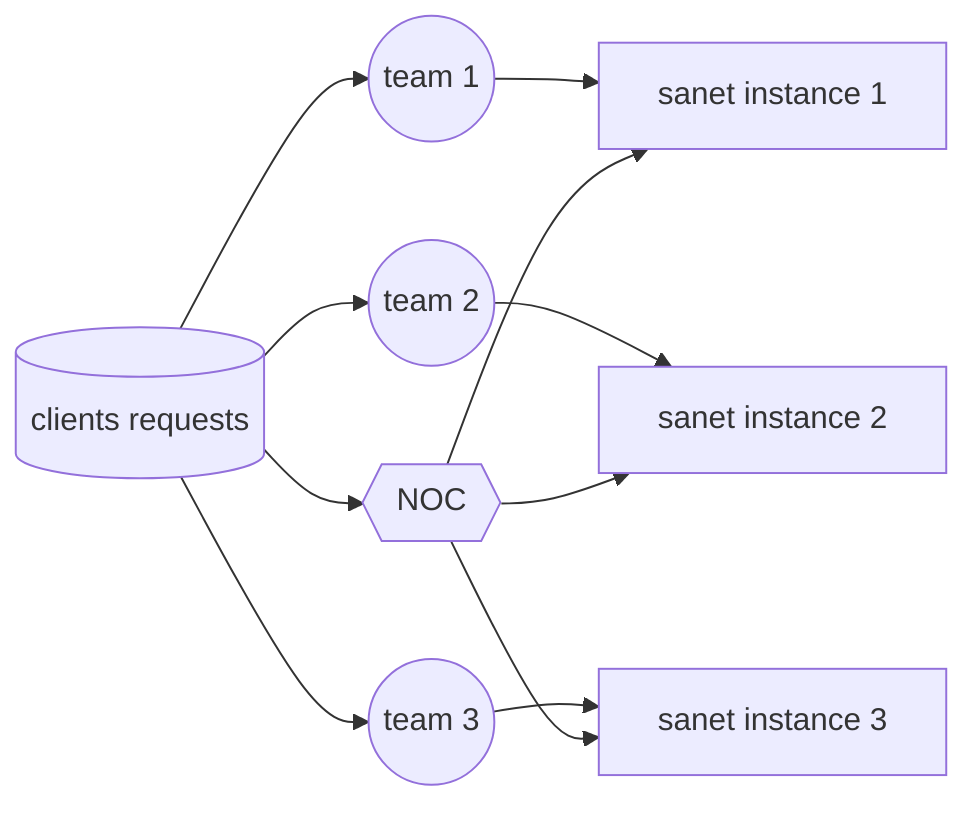 flowchart LR
A((team 1))
B((team 2))
C((team 3))
H{{NOC}}
D[(clients requests)]
E[sanet instance 1]
F[sanet instance 2]
G[sanet instance 3]

D --> A & B & C & H
A --> E
B --> F
C --> G
H --> E & F & G